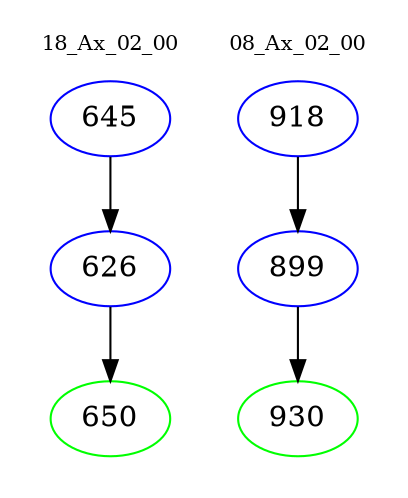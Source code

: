 digraph{
subgraph cluster_0 {
color = white
label = "18_Ax_02_00";
fontsize=10;
T0_645 [label="645", color="blue"]
T0_645 -> T0_626 [color="black"]
T0_626 [label="626", color="blue"]
T0_626 -> T0_650 [color="black"]
T0_650 [label="650", color="green"]
}
subgraph cluster_1 {
color = white
label = "08_Ax_02_00";
fontsize=10;
T1_918 [label="918", color="blue"]
T1_918 -> T1_899 [color="black"]
T1_899 [label="899", color="blue"]
T1_899 -> T1_930 [color="black"]
T1_930 [label="930", color="green"]
}
}
